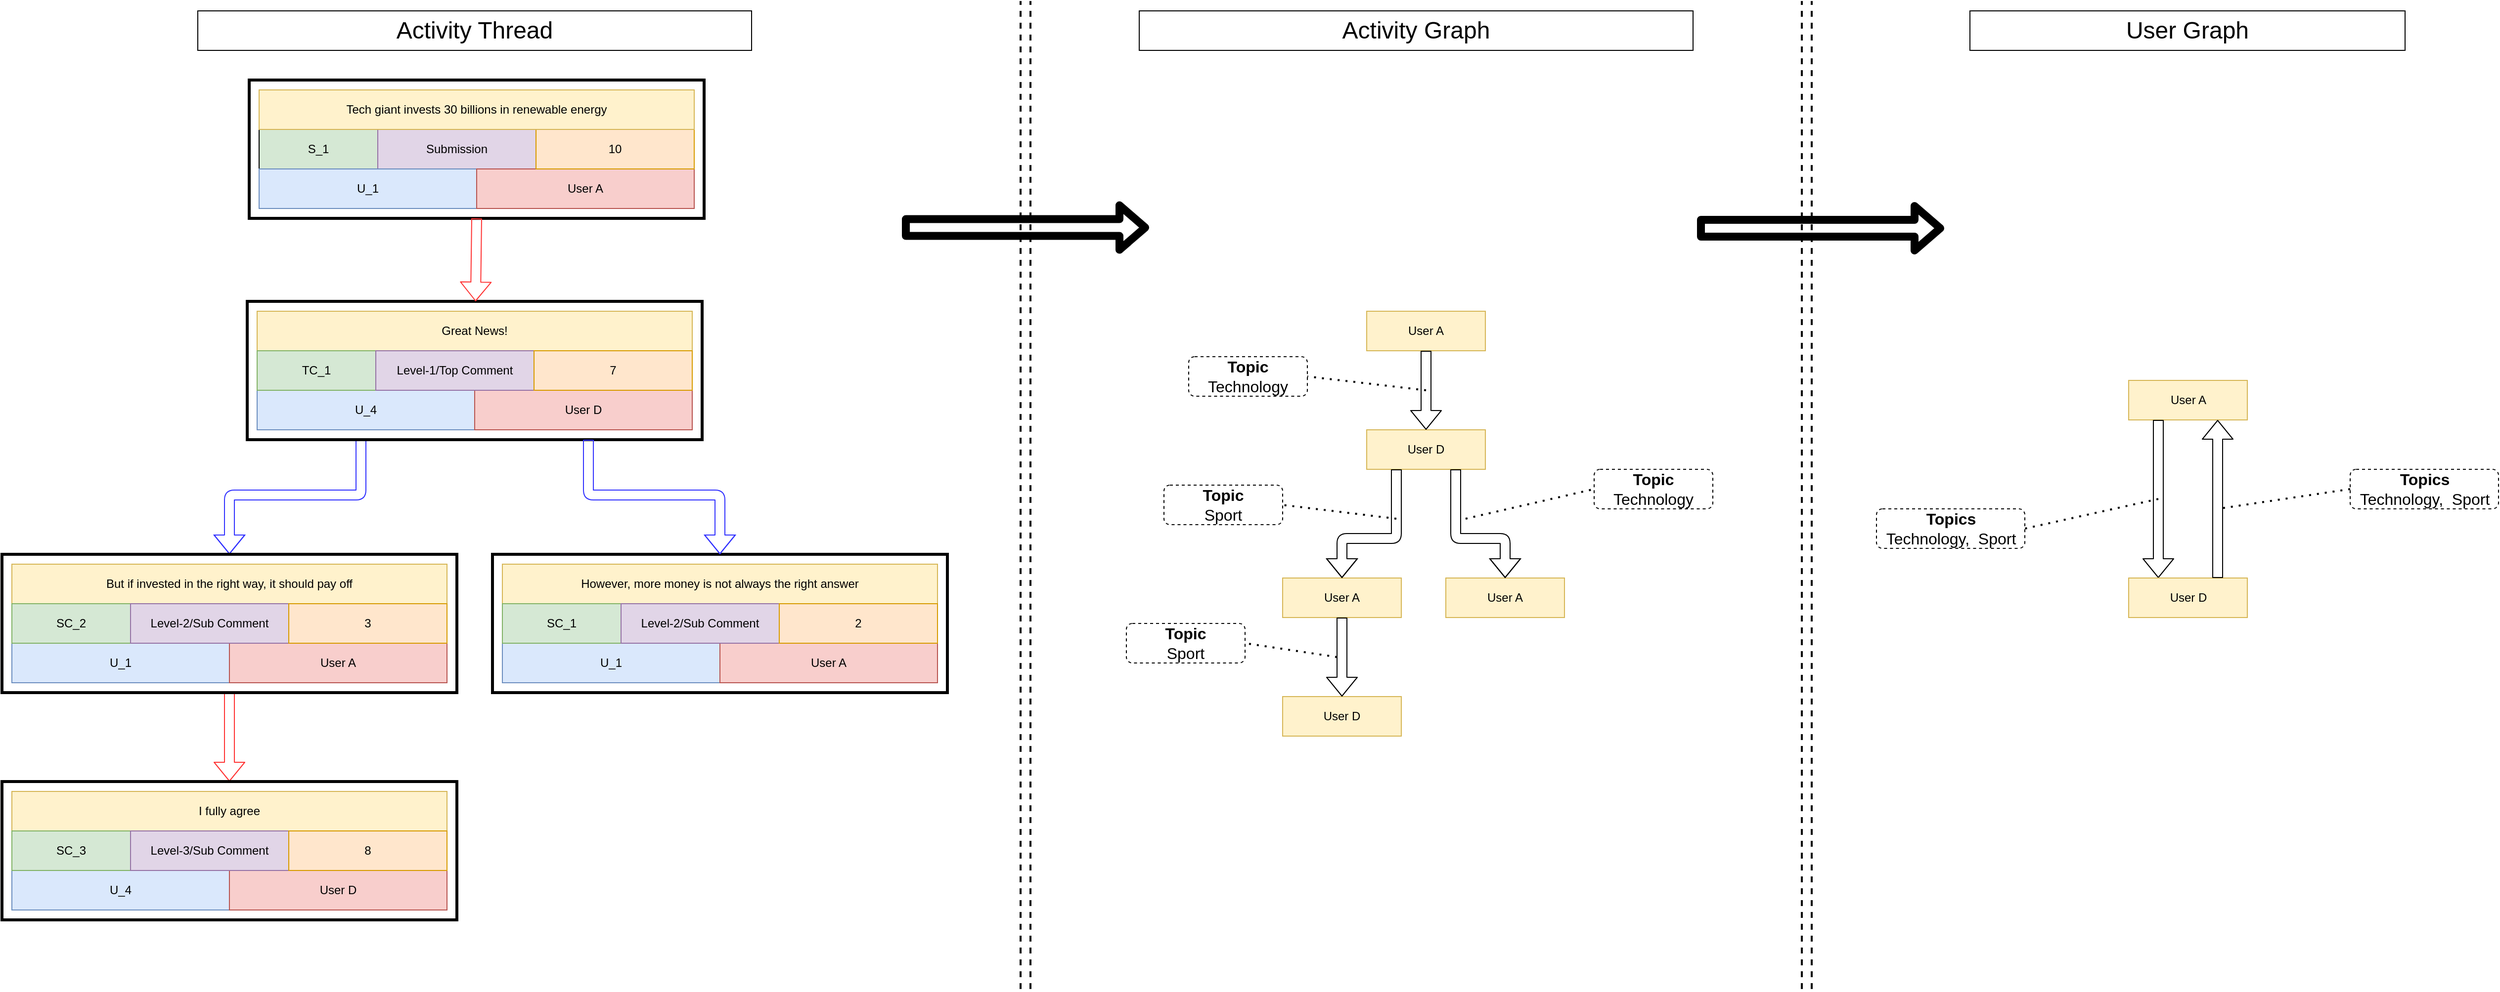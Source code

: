 <mxfile version="14.7.7" type="device"><diagram id="9l3Z3aAN3kbep0ERI9sr" name="Page-1"><mxGraphModel dx="4024" dy="1523" grid="1" gridSize="10" guides="1" tooltips="1" connect="1" arrows="1" fold="1" page="1" pageScale="1" pageWidth="827" pageHeight="1169" math="0" shadow="0"><root><mxCell id="0"/><mxCell id="1" parent="0"/><mxCell id="70kOcp-wd7_in5km3N6--30" value="" style="endArrow=none;dashed=1;html=1;strokeWidth=2;" parent="1" edge="1"><mxGeometry width="50" height="50" relative="1" as="geometry"><mxPoint x="-520" y="1000" as="sourcePoint"/><mxPoint x="-520" as="targetPoint"/></mxGeometry></mxCell><mxCell id="70kOcp-wd7_in5km3N6--31" value="" style="endArrow=none;dashed=1;html=1;strokeWidth=2;" parent="1" edge="1"><mxGeometry width="50" height="50" relative="1" as="geometry"><mxPoint x="-510" y="1000" as="sourcePoint"/><mxPoint x="-510" as="targetPoint"/></mxGeometry></mxCell><mxCell id="70kOcp-wd7_in5km3N6--44" value="" style="shape=flexArrow;endArrow=classic;html=1;strokeWidth=8;" parent="1" edge="1"><mxGeometry width="50" height="50" relative="1" as="geometry"><mxPoint x="-640" y="229.29" as="sourcePoint"/><mxPoint x="-390" y="229.29" as="targetPoint"/></mxGeometry></mxCell><mxCell id="70kOcp-wd7_in5km3N6--67" value="" style="endArrow=none;dashed=1;html=1;strokeWidth=2;" parent="1" edge="1"><mxGeometry width="50" height="50" relative="1" as="geometry"><mxPoint x="270" y="1000" as="sourcePoint"/><mxPoint x="270" as="targetPoint"/></mxGeometry></mxCell><mxCell id="70kOcp-wd7_in5km3N6--68" value="" style="endArrow=none;dashed=1;html=1;strokeWidth=2;" parent="1" edge="1"><mxGeometry width="50" height="50" relative="1" as="geometry"><mxPoint x="280" y="1000" as="sourcePoint"/><mxPoint x="280" as="targetPoint"/></mxGeometry></mxCell><mxCell id="70kOcp-wd7_in5km3N6--69" value="" style="shape=flexArrow;endArrow=classic;html=1;strokeWidth=8;" parent="1" edge="1"><mxGeometry width="50" height="50" relative="1" as="geometry"><mxPoint x="164" y="230" as="sourcePoint"/><mxPoint x="414" y="230" as="targetPoint"/></mxGeometry></mxCell><mxCell id="70kOcp-wd7_in5km3N6--87" value="S_1" style="rounded=0;whiteSpace=wrap;html=1;fillColor=#d5e8d4;labelBorderColor=none;" parent="1" vertex="1"><mxGeometry x="-1290" y="130" width="120" height="40" as="geometry"/></mxCell><mxCell id="70kOcp-wd7_in5km3N6--88" value="Submission" style="rounded=0;whiteSpace=wrap;html=1;strokeColor=#9673a6;fillColor=#e1d5e7;labelBorderColor=none;" parent="1" vertex="1"><mxGeometry x="-1170" y="130" width="160" height="40" as="geometry"/></mxCell><mxCell id="70kOcp-wd7_in5km3N6--89" value="U_1" style="rounded=0;whiteSpace=wrap;html=1;strokeColor=#6c8ebf;fillColor=#dae8fc;labelBorderColor=none;" parent="1" vertex="1"><mxGeometry x="-1290" y="170" width="220" height="40" as="geometry"/></mxCell><mxCell id="70kOcp-wd7_in5km3N6--90" value="User A" style="rounded=0;whiteSpace=wrap;html=1;strokeColor=#b85450;fillColor=#f8cecc;labelBorderColor=none;" parent="1" vertex="1"><mxGeometry x="-1070" y="170" width="220" height="40" as="geometry"/></mxCell><mxCell id="70kOcp-wd7_in5km3N6--91" value="Great News!" style="rounded=0;whiteSpace=wrap;html=1;fillColor=#fff2cc;strokeColor=#d6b656;" parent="1" vertex="1"><mxGeometry x="-1292" y="314" width="440" height="40" as="geometry"/></mxCell><mxCell id="70kOcp-wd7_in5km3N6--92" value="U_4" style="rounded=0;whiteSpace=wrap;html=1;strokeColor=#6c8ebf;fillColor=#dae8fc;" parent="1" vertex="1"><mxGeometry x="-1292" y="394" width="220" height="40" as="geometry"/></mxCell><mxCell id="70kOcp-wd7_in5km3N6--93" value="User D" style="rounded=0;whiteSpace=wrap;html=1;strokeColor=#b85450;fillColor=#f8cecc;" parent="1" vertex="1"><mxGeometry x="-1072" y="394" width="220" height="40" as="geometry"/></mxCell><mxCell id="70kOcp-wd7_in5km3N6--94" value="However, more money is not always the right answer" style="rounded=0;whiteSpace=wrap;html=1;fillColor=#fff2cc;strokeColor=#d6b656;" parent="1" vertex="1"><mxGeometry x="-1044" y="570" width="440" height="40" as="geometry"/></mxCell><mxCell id="70kOcp-wd7_in5km3N6--95" value="U_1" style="rounded=0;whiteSpace=wrap;html=1;strokeColor=#6c8ebf;fillColor=#dae8fc;" parent="1" vertex="1"><mxGeometry x="-1044" y="650" width="220" height="40" as="geometry"/></mxCell><mxCell id="70kOcp-wd7_in5km3N6--96" value="User A" style="rounded=0;whiteSpace=wrap;html=1;strokeColor=#b85450;fillColor=#f8cecc;" parent="1" vertex="1"><mxGeometry x="-824" y="650" width="220" height="40" as="geometry"/></mxCell><mxCell id="70kOcp-wd7_in5km3N6--97" value="But if invested in the right way, it should pay off" style="rounded=0;whiteSpace=wrap;html=1;fillColor=#fff2cc;strokeColor=#d6b656;" parent="1" vertex="1"><mxGeometry x="-1540" y="570" width="440" height="40" as="geometry"/></mxCell><mxCell id="70kOcp-wd7_in5km3N6--98" value="U_1" style="rounded=0;whiteSpace=wrap;html=1;strokeColor=#6c8ebf;fillColor=#dae8fc;" parent="1" vertex="1"><mxGeometry x="-1540" y="650" width="220" height="40" as="geometry"/></mxCell><mxCell id="70kOcp-wd7_in5km3N6--99" value="User A" style="rounded=0;whiteSpace=wrap;html=1;strokeColor=#b85450;fillColor=#f8cecc;" parent="1" vertex="1"><mxGeometry x="-1320" y="650" width="220" height="40" as="geometry"/></mxCell><mxCell id="70kOcp-wd7_in5km3N6--100" value="I fully agree" style="rounded=0;whiteSpace=wrap;html=1;fillColor=#fff2cc;strokeColor=#d6b656;" parent="1" vertex="1"><mxGeometry x="-1540" y="800" width="440" height="40" as="geometry"/></mxCell><mxCell id="70kOcp-wd7_in5km3N6--101" value="U_4" style="rounded=0;whiteSpace=wrap;html=1;strokeColor=#6c8ebf;fillColor=#dae8fc;" parent="1" vertex="1"><mxGeometry x="-1540" y="880" width="220" height="40" as="geometry"/></mxCell><mxCell id="70kOcp-wd7_in5km3N6--102" value="User D" style="rounded=0;whiteSpace=wrap;html=1;strokeColor=#b85450;fillColor=#f8cecc;" parent="1" vertex="1"><mxGeometry x="-1320" y="880" width="220" height="40" as="geometry"/></mxCell><mxCell id="70kOcp-wd7_in5km3N6--103" value="10" style="rounded=0;whiteSpace=wrap;html=1;strokeColor=#d79b00;fillColor=#ffe6cc;labelBorderColor=none;" parent="1" vertex="1"><mxGeometry x="-1010" y="130" width="160" height="40" as="geometry"/></mxCell><mxCell id="70kOcp-wd7_in5km3N6--104" value="SC_1" style="rounded=0;whiteSpace=wrap;html=1;strokeColor=#82b366;fillColor=#d5e8d4;" parent="1" vertex="1"><mxGeometry x="-1044" y="610" width="120" height="40" as="geometry"/></mxCell><mxCell id="70kOcp-wd7_in5km3N6--105" value="Level-2/Sub Comment" style="rounded=0;whiteSpace=wrap;html=1;strokeColor=#9673a6;fillColor=#e1d5e7;" parent="1" vertex="1"><mxGeometry x="-924" y="610" width="160" height="40" as="geometry"/></mxCell><mxCell id="70kOcp-wd7_in5km3N6--106" value="2" style="rounded=0;whiteSpace=wrap;html=1;strokeColor=#d79b00;fillColor=#ffe6cc;" parent="1" vertex="1"><mxGeometry x="-764" y="610" width="160" height="40" as="geometry"/></mxCell><mxCell id="70kOcp-wd7_in5km3N6--107" value="SC_2" style="rounded=0;whiteSpace=wrap;html=1;strokeColor=#82b366;fillColor=#d5e8d4;" parent="1" vertex="1"><mxGeometry x="-1540" y="610" width="120" height="40" as="geometry"/></mxCell><mxCell id="70kOcp-wd7_in5km3N6--108" value="Level-2/Sub Comment" style="rounded=0;whiteSpace=wrap;html=1;strokeColor=#9673a6;fillColor=#e1d5e7;" parent="1" vertex="1"><mxGeometry x="-1420" y="610" width="160" height="40" as="geometry"/></mxCell><mxCell id="70kOcp-wd7_in5km3N6--109" value="3" style="rounded=0;whiteSpace=wrap;html=1;strokeColor=#d79b00;fillColor=#ffe6cc;" parent="1" vertex="1"><mxGeometry x="-1260" y="610" width="160" height="40" as="geometry"/></mxCell><mxCell id="70kOcp-wd7_in5km3N6--110" value="TC_1" style="rounded=0;whiteSpace=wrap;html=1;strokeColor=#82b366;fillColor=#d5e8d4;" parent="1" vertex="1"><mxGeometry x="-1292" y="354" width="120" height="40" as="geometry"/></mxCell><mxCell id="70kOcp-wd7_in5km3N6--111" value="Level-1/Top Comment" style="rounded=0;whiteSpace=wrap;html=1;strokeColor=#9673a6;fillColor=#e1d5e7;" parent="1" vertex="1"><mxGeometry x="-1172" y="354" width="160" height="40" as="geometry"/></mxCell><mxCell id="70kOcp-wd7_in5km3N6--112" value="7" style="rounded=0;whiteSpace=wrap;html=1;strokeColor=#d79b00;fillColor=#ffe6cc;" parent="1" vertex="1"><mxGeometry x="-1012" y="354" width="160" height="40" as="geometry"/></mxCell><mxCell id="70kOcp-wd7_in5km3N6--113" value="SC_3" style="rounded=0;whiteSpace=wrap;html=1;strokeColor=#82b366;fillColor=#d5e8d4;" parent="1" vertex="1"><mxGeometry x="-1540" y="840" width="120" height="40" as="geometry"/></mxCell><mxCell id="70kOcp-wd7_in5km3N6--114" value="&lt;span&gt;Level-3/Sub Comment&lt;/span&gt;" style="rounded=0;whiteSpace=wrap;html=1;strokeColor=#9673a6;fillColor=#e1d5e7;" parent="1" vertex="1"><mxGeometry x="-1420" y="840" width="160" height="40" as="geometry"/></mxCell><mxCell id="70kOcp-wd7_in5km3N6--115" value="8" style="rounded=0;whiteSpace=wrap;html=1;strokeColor=#d79b00;fillColor=#ffe6cc;" parent="1" vertex="1"><mxGeometry x="-1260" y="840" width="160" height="40" as="geometry"/></mxCell><mxCell id="70kOcp-wd7_in5km3N6--116" value="&lt;font style=&quot;font-size: 24px&quot;&gt;Activity Thread&lt;/font&gt;" style="text;html=1;fillColor=none;align=center;verticalAlign=middle;whiteSpace=wrap;rounded=0;strokeColor=#000000;" parent="1" vertex="1"><mxGeometry x="-1352" y="10" width="560" height="40" as="geometry"/></mxCell><mxCell id="70kOcp-wd7_in5km3N6--117" value="" style="shape=flexArrow;endArrow=classic;html=1;exitX=0.5;exitY=1;exitDx=0;exitDy=0;entryX=0.5;entryY=0;entryDx=0;entryDy=0;strokeColor=#FF3333;" parent="1" source="70kOcp-wd7_in5km3N6--122" target="70kOcp-wd7_in5km3N6--123" edge="1"><mxGeometry width="50" height="50" relative="1" as="geometry"><mxPoint x="-1300" y="740" as="sourcePoint"/><mxPoint x="-1260" y="760" as="targetPoint"/></mxGeometry></mxCell><mxCell id="70kOcp-wd7_in5km3N6--118" value="" style="shape=flexArrow;endArrow=classic;html=1;entryX=0.5;entryY=0;entryDx=0;entryDy=0;exitX=0.25;exitY=1;exitDx=0;exitDy=0;strokeColor=#3333FF;" parent="1" source="70kOcp-wd7_in5km3N6--121" target="70kOcp-wd7_in5km3N6--122" edge="1"><mxGeometry width="50" height="50" relative="1" as="geometry"><mxPoint x="-1130" y="460" as="sourcePoint"/><mxPoint x="-1200" y="470" as="targetPoint"/><Array as="points"><mxPoint x="-1187" y="500"/><mxPoint x="-1320" y="500"/></Array></mxGeometry></mxCell><mxCell id="70kOcp-wd7_in5km3N6--119" value="" style="text;html=1;fillColor=none;align=center;verticalAlign=bottom;rounded=0;sketch=0;fontColor=#143642;strokeWidth=3;textDirection=ltr;labelPosition=center;verticalLabelPosition=top;whiteSpace=wrap;strokeColor=#000000;" parent="1" vertex="1"><mxGeometry x="-1300" y="80" width="460" height="140" as="geometry"/></mxCell><mxCell id="70kOcp-wd7_in5km3N6--120" value="" style="text;html=1;fillColor=none;align=center;verticalAlign=bottom;whiteSpace=wrap;rounded=0;sketch=0;fontColor=#143642;strokeColor=#000000;strokeWidth=3;textDirection=ltr;labelPosition=center;verticalLabelPosition=top;" parent="1" vertex="1"><mxGeometry x="-1054" y="560" width="460" height="140" as="geometry"/></mxCell><mxCell id="70kOcp-wd7_in5km3N6--121" value="" style="text;html=1;fillColor=none;align=center;verticalAlign=bottom;whiteSpace=wrap;rounded=0;sketch=0;fontColor=#143642;strokeColor=#000000;strokeWidth=3;textDirection=ltr;labelPosition=center;verticalLabelPosition=top;" parent="1" vertex="1"><mxGeometry x="-1302" y="304" width="460" height="140" as="geometry"/></mxCell><mxCell id="70kOcp-wd7_in5km3N6--122" value="" style="text;html=1;fillColor=none;align=center;verticalAlign=bottom;whiteSpace=wrap;rounded=0;sketch=0;fontColor=#143642;strokeColor=#000000;strokeWidth=3;textDirection=ltr;labelPosition=center;verticalLabelPosition=top;" parent="1" vertex="1"><mxGeometry x="-1550" y="560" width="460" height="140" as="geometry"/></mxCell><mxCell id="70kOcp-wd7_in5km3N6--123" value="" style="text;html=1;fillColor=none;align=center;verticalAlign=bottom;whiteSpace=wrap;rounded=0;sketch=0;fontColor=#143642;strokeColor=#000000;strokeWidth=3;textDirection=ltr;labelPosition=center;verticalLabelPosition=top;" parent="1" vertex="1"><mxGeometry x="-1550" y="790" width="460" height="140" as="geometry"/></mxCell><mxCell id="70kOcp-wd7_in5km3N6--124" value="Tech giant invests 30 billions in renewable energy" style="rounded=0;whiteSpace=wrap;html=1;fillColor=#fff2cc;strokeColor=#d6b656;" parent="1" vertex="1"><mxGeometry x="-1290" y="90" width="440" height="40" as="geometry"/></mxCell><mxCell id="70kOcp-wd7_in5km3N6--125" value="" style="shape=flexArrow;endArrow=classic;html=1;exitX=0.5;exitY=1;exitDx=0;exitDy=0;strokeColor=#FF3333;" parent="1" source="70kOcp-wd7_in5km3N6--119" target="70kOcp-wd7_in5km3N6--121" edge="1"><mxGeometry width="50" height="50" relative="1" as="geometry"><mxPoint x="-1062" y="450.0" as="sourcePoint"/><mxPoint x="-1300" y="500.0" as="targetPoint"/></mxGeometry></mxCell><mxCell id="70kOcp-wd7_in5km3N6--126" value="" style="shape=flexArrow;endArrow=classic;html=1;exitX=0.75;exitY=1;exitDx=0;exitDy=0;entryX=0.5;entryY=0;entryDx=0;entryDy=0;strokeColor=#3333FF;" parent="1" source="70kOcp-wd7_in5km3N6--121" target="70kOcp-wd7_in5km3N6--120" edge="1"><mxGeometry width="50" height="50" relative="1" as="geometry"><mxPoint x="-1020" y="440" as="sourcePoint"/><mxPoint x="-730" y="460" as="targetPoint"/><Array as="points"><mxPoint x="-957" y="500"/><mxPoint x="-824" y="500"/></Array></mxGeometry></mxCell><mxCell id="70kOcp-wd7_in5km3N6--136" value="&lt;font style=&quot;font-size: 24px&quot;&gt;Activity Graph&lt;/font&gt;" style="text;html=1;fillColor=none;align=center;verticalAlign=middle;whiteSpace=wrap;rounded=0;strokeColor=#000000;" parent="1" vertex="1"><mxGeometry x="-400" y="10" width="560" height="40" as="geometry"/></mxCell><mxCell id="70kOcp-wd7_in5km3N6--147" value="&lt;font style=&quot;font-size: 24px&quot;&gt;User Graph&lt;/font&gt;" style="text;html=1;fillColor=none;align=center;verticalAlign=middle;whiteSpace=wrap;rounded=0;strokeColor=#000000;" parent="1" vertex="1"><mxGeometry x="440" y="10" width="440" height="40" as="geometry"/></mxCell><mxCell id="knxnZ2RMULcugwF7dXz8-1" value="User A" style="rounded=0;whiteSpace=wrap;html=1;fillColor=#fff2cc;strokeColor=#d6b656;" parent="1" vertex="1"><mxGeometry x="-170" y="314" width="120" height="40" as="geometry"/></mxCell><mxCell id="knxnZ2RMULcugwF7dXz8-2" value="User D" style="rounded=0;whiteSpace=wrap;html=1;fillColor=#fff2cc;strokeColor=#d6b656;" parent="1" vertex="1"><mxGeometry x="-170" y="434" width="120" height="40" as="geometry"/></mxCell><mxCell id="knxnZ2RMULcugwF7dXz8-3" value="User A" style="rounded=0;whiteSpace=wrap;html=1;fillColor=#fff2cc;strokeColor=#d6b656;" parent="1" vertex="1"><mxGeometry x="-90" y="584" width="120" height="40" as="geometry"/></mxCell><mxCell id="knxnZ2RMULcugwF7dXz8-4" value="User A" style="rounded=0;whiteSpace=wrap;html=1;fillColor=#fff2cc;strokeColor=#d6b656;" parent="1" vertex="1"><mxGeometry x="-255" y="584" width="120" height="40" as="geometry"/></mxCell><mxCell id="knxnZ2RMULcugwF7dXz8-5" value="User D" style="rounded=0;whiteSpace=wrap;html=1;fillColor=#fff2cc;strokeColor=#d6b656;" parent="1" vertex="1"><mxGeometry x="-255" y="704" width="120" height="40" as="geometry"/></mxCell><mxCell id="knxnZ2RMULcugwF7dXz8-6" value="" style="shape=flexArrow;endArrow=classic;html=1;exitX=0.5;exitY=1;exitDx=0;exitDy=0;entryX=0.5;entryY=0;entryDx=0;entryDy=0;" parent="1" source="knxnZ2RMULcugwF7dXz8-1" target="knxnZ2RMULcugwF7dXz8-2" edge="1"><mxGeometry width="50" height="50" relative="1" as="geometry"><mxPoint x="-110" y="364" as="sourcePoint"/><mxPoint x="-60" y="404" as="targetPoint"/></mxGeometry></mxCell><mxCell id="knxnZ2RMULcugwF7dXz8-7" value="" style="shape=flexArrow;endArrow=classic;html=1;exitX=0.25;exitY=1;exitDx=0;exitDy=0;entryX=0.5;entryY=0;entryDx=0;entryDy=0;" parent="1" source="knxnZ2RMULcugwF7dXz8-2" target="knxnZ2RMULcugwF7dXz8-4" edge="1"><mxGeometry width="50" height="50" relative="1" as="geometry"><mxPoint x="-100" y="374" as="sourcePoint"/><mxPoint x="-220" y="594" as="targetPoint"/><Array as="points"><mxPoint x="-140" y="544"/><mxPoint x="-195" y="544"/></Array></mxGeometry></mxCell><mxCell id="knxnZ2RMULcugwF7dXz8-8" value="" style="shape=flexArrow;endArrow=classic;html=1;exitX=0.75;exitY=1;exitDx=0;exitDy=0;entryX=0.5;entryY=0;entryDx=0;entryDy=0;" parent="1" source="knxnZ2RMULcugwF7dXz8-2" target="knxnZ2RMULcugwF7dXz8-3" edge="1"><mxGeometry width="50" height="50" relative="1" as="geometry"><mxPoint x="-80" y="524" as="sourcePoint"/><mxPoint x="50" y="604" as="targetPoint"/><Array as="points"><mxPoint x="-80" y="544"/><mxPoint x="-30" y="544"/></Array></mxGeometry></mxCell><mxCell id="knxnZ2RMULcugwF7dXz8-9" value="" style="shape=flexArrow;endArrow=classic;html=1;exitX=0.5;exitY=1;exitDx=0;exitDy=0;entryX=0.5;entryY=0;entryDx=0;entryDy=0;" parent="1" source="knxnZ2RMULcugwF7dXz8-4" target="knxnZ2RMULcugwF7dXz8-5" edge="1"><mxGeometry width="50" height="50" relative="1" as="geometry"><mxPoint x="-270" y="684" as="sourcePoint"/><mxPoint x="-230" y="694" as="targetPoint"/></mxGeometry></mxCell><mxCell id="knxnZ2RMULcugwF7dXz8-18" value="&lt;b style=&quot;font-size: 16px;&quot;&gt;Topic&lt;/b&gt;&lt;br style=&quot;font-size: 16px;&quot;&gt;Technology" style="rounded=1;whiteSpace=wrap;html=1;dashed=1;fontSize=16;" parent="1" vertex="1"><mxGeometry x="-350" y="360" width="120" height="40" as="geometry"/></mxCell><mxCell id="knxnZ2RMULcugwF7dXz8-19" value="" style="endArrow=none;dashed=1;html=1;dashPattern=1 3;strokeWidth=2;entryX=1;entryY=0.5;entryDx=0;entryDy=0;" parent="1" target="knxnZ2RMULcugwF7dXz8-18" edge="1"><mxGeometry width="50" height="50" relative="1" as="geometry"><mxPoint x="-110" y="394" as="sourcePoint"/><mxPoint x="-240" y="364" as="targetPoint"/></mxGeometry></mxCell><mxCell id="knxnZ2RMULcugwF7dXz8-20" value="&lt;b style=&quot;font-size: 16px;&quot;&gt;Topic&lt;/b&gt;&lt;br style=&quot;font-size: 16px;&quot;&gt;Technology" style="rounded=1;whiteSpace=wrap;html=1;dashed=1;fontSize=16;" parent="1" vertex="1"><mxGeometry x="60" y="474" width="120" height="40" as="geometry"/></mxCell><mxCell id="knxnZ2RMULcugwF7dXz8-21" value="" style="endArrow=none;dashed=1;html=1;dashPattern=1 3;strokeWidth=2;entryX=0;entryY=0.5;entryDx=0;entryDy=0;" parent="1" target="knxnZ2RMULcugwF7dXz8-20" edge="1"><mxGeometry width="50" height="50" relative="1" as="geometry"><mxPoint x="-70" y="524" as="sourcePoint"/><mxPoint x="70" y="774" as="targetPoint"/></mxGeometry></mxCell><mxCell id="knxnZ2RMULcugwF7dXz8-22" value="&lt;b style=&quot;font-size: 16px&quot;&gt;Topic&lt;/b&gt;&lt;br style=&quot;font-size: 16px&quot;&gt;Sport" style="rounded=1;whiteSpace=wrap;html=1;dashed=1;fontSize=16;" parent="1" vertex="1"><mxGeometry x="-413" y="630" width="120" height="40" as="geometry"/></mxCell><mxCell id="knxnZ2RMULcugwF7dXz8-23" value="" style="endArrow=none;dashed=1;html=1;dashPattern=1 3;strokeWidth=2;entryX=1;entryY=0.5;entryDx=0;entryDy=0;" parent="1" target="knxnZ2RMULcugwF7dXz8-22" edge="1"><mxGeometry width="50" height="50" relative="1" as="geometry"><mxPoint x="-200" y="664" as="sourcePoint"/><mxPoint x="-151" y="754" as="targetPoint"/></mxGeometry></mxCell><mxCell id="knxnZ2RMULcugwF7dXz8-24" value="&lt;b style=&quot;font-size: 16px&quot;&gt;Topic&lt;/b&gt;&lt;br style=&quot;font-size: 16px&quot;&gt;Sport" style="rounded=1;whiteSpace=wrap;html=1;dashed=1;fontSize=16;" parent="1" vertex="1"><mxGeometry x="-375" y="490" width="120" height="40" as="geometry"/></mxCell><mxCell id="knxnZ2RMULcugwF7dXz8-25" value="" style="endArrow=none;dashed=1;html=1;dashPattern=1 3;strokeWidth=2;entryX=1;entryY=0.5;entryDx=0;entryDy=0;" parent="1" target="knxnZ2RMULcugwF7dXz8-24" edge="1"><mxGeometry width="50" height="50" relative="1" as="geometry"><mxPoint x="-140" y="524" as="sourcePoint"/><mxPoint x="-380" y="854" as="targetPoint"/></mxGeometry></mxCell><mxCell id="knxnZ2RMULcugwF7dXz8-26" value="User A" style="rounded=0;whiteSpace=wrap;html=1;fillColor=#fff2cc;strokeColor=#d6b656;" parent="1" vertex="1"><mxGeometry x="600.5" y="384" width="120" height="40" as="geometry"/></mxCell><mxCell id="knxnZ2RMULcugwF7dXz8-27" value="" style="shape=flexArrow;endArrow=classic;html=1;entryX=0.25;entryY=0;entryDx=0;entryDy=0;" parent="1" target="knxnZ2RMULcugwF7dXz8-28" edge="1"><mxGeometry width="50" height="50" relative="1" as="geometry"><mxPoint x="630.5" y="424" as="sourcePoint"/><mxPoint x="610.5" y="674" as="targetPoint"/></mxGeometry></mxCell><mxCell id="knxnZ2RMULcugwF7dXz8-28" value="User D" style="rounded=0;whiteSpace=wrap;html=1;fillColor=#fff2cc;strokeColor=#d6b656;" parent="1" vertex="1"><mxGeometry x="600.5" y="584" width="120" height="40" as="geometry"/></mxCell><mxCell id="knxnZ2RMULcugwF7dXz8-29" value="" style="shape=flexArrow;endArrow=classic;html=1;exitX=0.75;exitY=0;exitDx=0;exitDy=0;entryX=0.75;entryY=1;entryDx=0;entryDy=0;" parent="1" source="knxnZ2RMULcugwF7dXz8-28" target="knxnZ2RMULcugwF7dXz8-26" edge="1"><mxGeometry width="50" height="50" relative="1" as="geometry"><mxPoint x="620.5" y="564" as="sourcePoint"/><mxPoint x="810.5" y="464" as="targetPoint"/></mxGeometry></mxCell><mxCell id="knxnZ2RMULcugwF7dXz8-34" value="&lt;b style=&quot;font-size: 16px&quot;&gt;Topics&lt;/b&gt;&lt;br style=&quot;font-size: 16px&quot;&gt;Technology,&amp;nbsp; Sport" style="rounded=1;whiteSpace=wrap;html=1;dashed=1;fontSize=16;" parent="1" vertex="1"><mxGeometry x="345.5" y="514" width="150" height="40" as="geometry"/></mxCell><mxCell id="knxnZ2RMULcugwF7dXz8-35" value="" style="endArrow=none;dashed=1;html=1;dashPattern=1 3;strokeWidth=2;entryX=1;entryY=0.5;entryDx=0;entryDy=0;" parent="1" target="knxnZ2RMULcugwF7dXz8-34" edge="1"><mxGeometry width="50" height="50" relative="1" as="geometry"><mxPoint x="630.5" y="504" as="sourcePoint"/><mxPoint x="410.5" y="794" as="targetPoint"/></mxGeometry></mxCell><mxCell id="knxnZ2RMULcugwF7dXz8-36" value="&lt;b style=&quot;font-size: 16px&quot;&gt;Topics&lt;/b&gt;&lt;br style=&quot;font-size: 16px&quot;&gt;Technology,&amp;nbsp; Sport" style="rounded=1;whiteSpace=wrap;html=1;dashed=1;fontSize=16;" parent="1" vertex="1"><mxGeometry x="824.5" y="474" width="150" height="40" as="geometry"/></mxCell><mxCell id="knxnZ2RMULcugwF7dXz8-37" value="" style="endArrow=none;dashed=1;html=1;dashPattern=1 3;strokeWidth=2;exitX=0;exitY=0.5;exitDx=0;exitDy=0;" parent="1" source="knxnZ2RMULcugwF7dXz8-36" edge="1"><mxGeometry width="50" height="50" relative="1" as="geometry"><mxPoint x="640.5" y="514" as="sourcePoint"/><mxPoint x="690.5" y="514" as="targetPoint"/></mxGeometry></mxCell></root></mxGraphModel></diagram></mxfile>